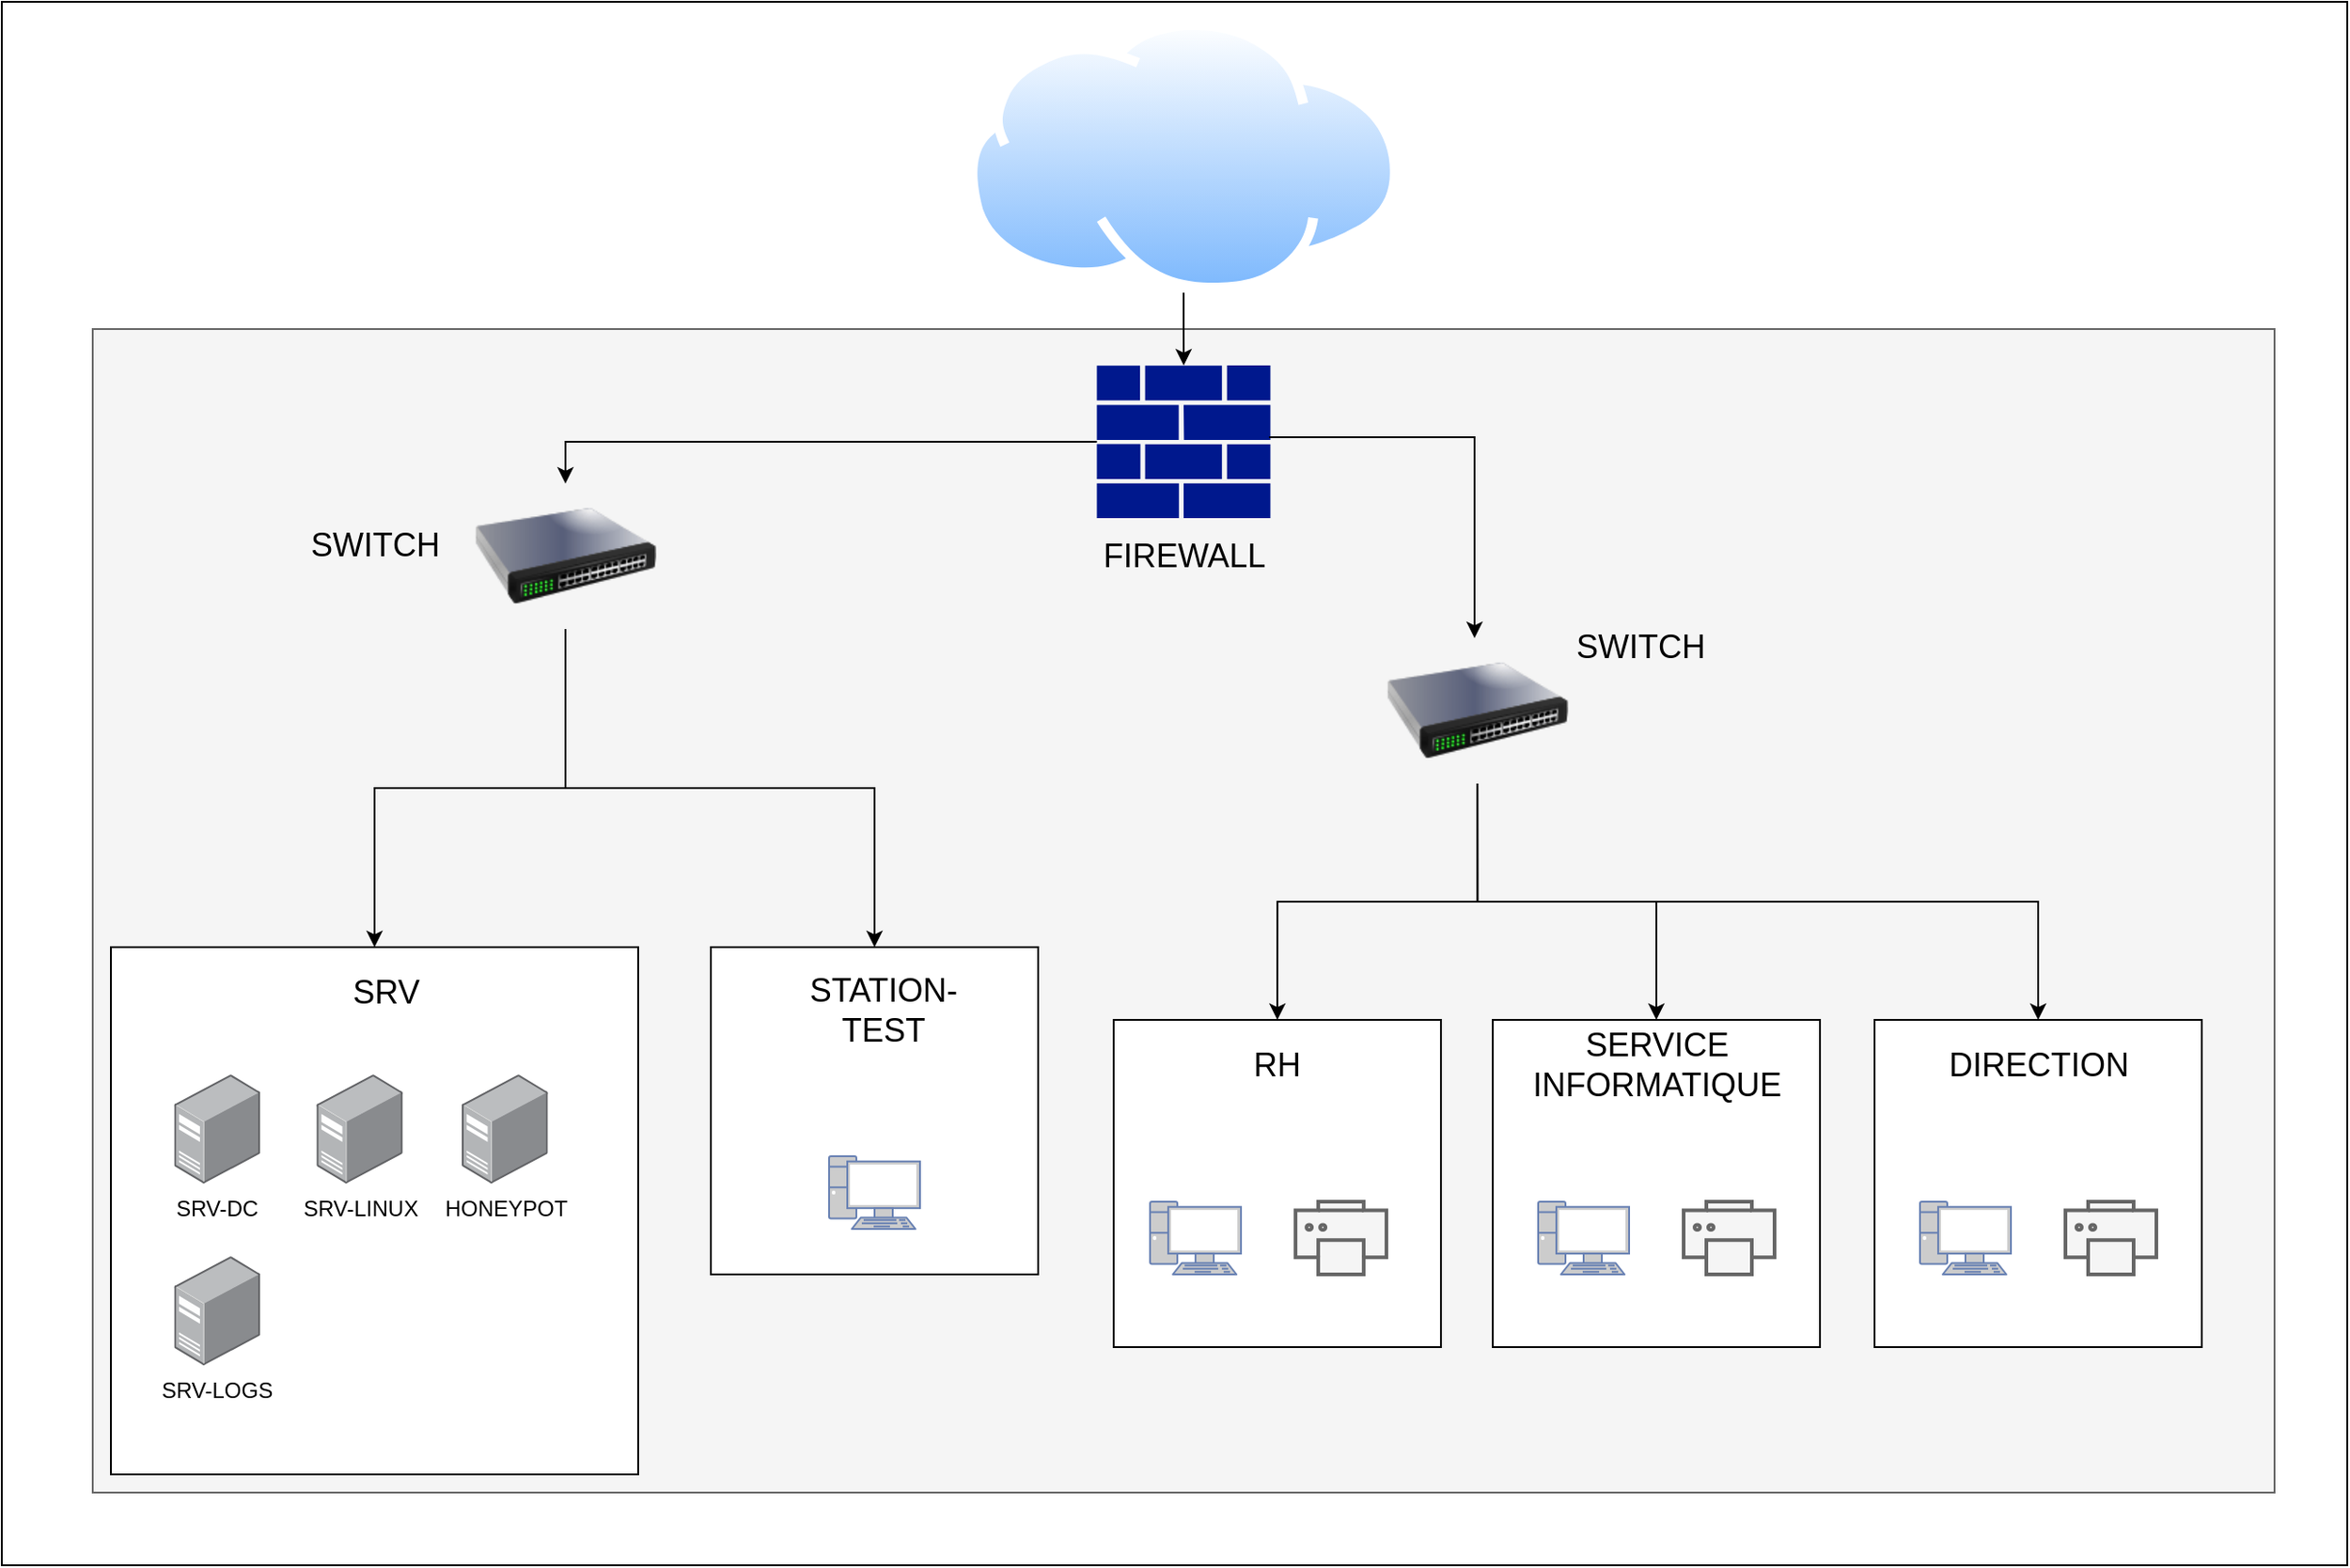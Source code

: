 <mxfile version="24.6.4" type="google">
  <diagram name="Page-1" id="pSRUUcnSzy8fojyQT8Ka">
    <mxGraphModel grid="1" page="1" gridSize="10" guides="1" tooltips="1" connect="1" arrows="1" fold="1" pageScale="1" pageWidth="827" pageHeight="1169" math="0" shadow="0">
      <root>
        <mxCell id="0" />
        <mxCell id="1" parent="0" />
        <mxCell id="FbwwR4-YEnm6KfEPLVHk-1" value="" style="rounded=0;whiteSpace=wrap;html=1;" vertex="1" parent="1">
          <mxGeometry x="-690" y="130" width="1290" height="860" as="geometry" />
        </mxCell>
        <mxCell id="FbwwR4-YEnm6KfEPLVHk-5" value="" style="rounded=0;whiteSpace=wrap;html=1;fillColor=#f5f5f5;fontColor=#333333;strokeColor=#666666;" vertex="1" parent="1">
          <mxGeometry x="-640" y="310" width="1200" height="640" as="geometry" />
        </mxCell>
        <mxCell id="rZpnh5A8yFDAaO-q1UI5-40" style="edgeStyle=orthogonalEdgeStyle;rounded=0;orthogonalLoop=1;jettySize=auto;html=1;exitX=0.5;exitY=1;exitDx=0;exitDy=0;" edge="1" parent="1" source="FbwwR4-YEnm6KfEPLVHk-8" target="FbwwR4-YEnm6KfEPLVHk-14">
          <mxGeometry relative="1" as="geometry" />
        </mxCell>
        <mxCell id="FbwwR4-YEnm6KfEPLVHk-8" value="" style="image;aspect=fixed;perimeter=ellipsePerimeter;html=1;align=center;shadow=0;dashed=0;spacingTop=3;image=img/lib/active_directory/internet_cloud.svg;" vertex="1" parent="1">
          <mxGeometry x="-159.05" y="140" width="238.1" height="150" as="geometry" />
        </mxCell>
        <mxCell id="FbwwR4-YEnm6KfEPLVHk-10" value="" style="whiteSpace=wrap;html=1;aspect=fixed;" vertex="1" parent="1">
          <mxGeometry x="-630" y="650" width="290" height="290" as="geometry" />
        </mxCell>
        <mxCell id="FbwwR4-YEnm6KfEPLVHk-11" value="" style="whiteSpace=wrap;html=1;aspect=fixed;" vertex="1" parent="1">
          <mxGeometry x="-300" y="650" width="180" height="180" as="geometry" />
        </mxCell>
        <mxCell id="FbwwR4-YEnm6KfEPLVHk-12" value="" style="whiteSpace=wrap;html=1;aspect=fixed;" vertex="1" parent="1">
          <mxGeometry x="-78.45" y="690" width="180" height="180" as="geometry" />
        </mxCell>
        <mxCell id="FbwwR4-YEnm6KfEPLVHk-13" value="" style="whiteSpace=wrap;html=1;aspect=fixed;" vertex="1" parent="1">
          <mxGeometry x="130" y="690" width="180" height="180" as="geometry" />
        </mxCell>
        <mxCell id="rZpnh5A8yFDAaO-q1UI5-34" style="edgeStyle=orthogonalEdgeStyle;rounded=0;orthogonalLoop=1;jettySize=auto;html=1;exitX=0;exitY=0.5;exitDx=0;exitDy=0;exitPerimeter=0;entryX=0.5;entryY=0;entryDx=0;entryDy=0;" edge="1" parent="1" source="FbwwR4-YEnm6KfEPLVHk-14" target="rZpnh5A8yFDAaO-q1UI5-17">
          <mxGeometry relative="1" as="geometry" />
        </mxCell>
        <mxCell id="FbwwR4-YEnm6KfEPLVHk-14" value="" style="sketch=0;aspect=fixed;pointerEvents=1;shadow=0;dashed=0;html=1;strokeColor=none;labelPosition=center;verticalLabelPosition=bottom;verticalAlign=top;align=center;fillColor=#00188D;shape=mxgraph.mscae.enterprise.firewall" vertex="1" parent="1">
          <mxGeometry x="-87.73" y="330" width="95.45" height="84" as="geometry" />
        </mxCell>
        <mxCell id="rZpnh5A8yFDAaO-q1UI5-37" style="edgeStyle=orthogonalEdgeStyle;rounded=0;orthogonalLoop=1;jettySize=auto;html=1;exitX=0.5;exitY=1;exitDx=0;exitDy=0;entryX=0.5;entryY=0;entryDx=0;entryDy=0;" edge="1" parent="1" source="FbwwR4-YEnm6KfEPLVHk-16" target="FbwwR4-YEnm6KfEPLVHk-12">
          <mxGeometry relative="1" as="geometry" />
        </mxCell>
        <mxCell id="rZpnh5A8yFDAaO-q1UI5-38" style="edgeStyle=orthogonalEdgeStyle;rounded=0;orthogonalLoop=1;jettySize=auto;html=1;exitX=0.5;exitY=1;exitDx=0;exitDy=0;entryX=0.5;entryY=0;entryDx=0;entryDy=0;" edge="1" parent="1" source="FbwwR4-YEnm6KfEPLVHk-16" target="rZpnh5A8yFDAaO-q1UI5-14">
          <mxGeometry relative="1" as="geometry" />
        </mxCell>
        <mxCell id="rZpnh5A8yFDAaO-q1UI5-39" style="edgeStyle=orthogonalEdgeStyle;rounded=0;orthogonalLoop=1;jettySize=auto;html=1;exitX=0.5;exitY=1;exitDx=0;exitDy=0;" edge="1" parent="1" source="FbwwR4-YEnm6KfEPLVHk-16" target="FbwwR4-YEnm6KfEPLVHk-13">
          <mxGeometry relative="1" as="geometry" />
        </mxCell>
        <mxCell id="FbwwR4-YEnm6KfEPLVHk-16" value="" style="image;html=1;image=img/lib/clip_art/networking/Switch_128x128.png" vertex="1" parent="1">
          <mxGeometry x="71.55" y="480" width="100" height="80" as="geometry" />
        </mxCell>
        <mxCell id="FbwwR4-YEnm6KfEPLVHk-18" value="" style="fontColor=#0066CC;verticalAlign=top;verticalLabelPosition=bottom;labelPosition=center;align=center;html=1;outlineConnect=0;fillColor=#CCCCCC;strokeColor=#6881B3;gradientColor=none;gradientDirection=north;strokeWidth=2;shape=mxgraph.networks.pc;" vertex="1" parent="1">
          <mxGeometry x="-58.45" y="790" width="50" height="40" as="geometry" />
        </mxCell>
        <mxCell id="FbwwR4-YEnm6KfEPLVHk-19" value="" style="html=1;verticalLabelPosition=bottom;align=center;labelBackgroundColor=#ffffff;verticalAlign=top;strokeWidth=2;strokeColor=#666666;shadow=0;dashed=0;shape=mxgraph.ios7.icons.printer;fillColor=#f5f5f5;fontColor=#333333;" vertex="1" parent="1">
          <mxGeometry x="21.55" y="790" width="50" height="40" as="geometry" />
        </mxCell>
        <mxCell id="FbwwR4-YEnm6KfEPLVHk-20" value="" style="fontColor=#0066CC;verticalAlign=top;verticalLabelPosition=bottom;labelPosition=center;align=center;html=1;outlineConnect=0;fillColor=#CCCCCC;strokeColor=#6881B3;gradientColor=none;gradientDirection=north;strokeWidth=2;shape=mxgraph.networks.pc;" vertex="1" parent="1">
          <mxGeometry x="155" y="790" width="50" height="40" as="geometry" />
        </mxCell>
        <mxCell id="FbwwR4-YEnm6KfEPLVHk-21" value="" style="html=1;verticalLabelPosition=bottom;align=center;labelBackgroundColor=#ffffff;verticalAlign=top;strokeWidth=2;strokeColor=#666666;shadow=0;dashed=0;shape=mxgraph.ios7.icons.printer;fillColor=#f5f5f5;fontColor=#333333;" vertex="1" parent="1">
          <mxGeometry x="235" y="790" width="50" height="40" as="geometry" />
        </mxCell>
        <mxCell id="FbwwR4-YEnm6KfEPLVHk-22" value="" style="fontColor=#0066CC;verticalAlign=top;verticalLabelPosition=bottom;labelPosition=center;align=center;html=1;outlineConnect=0;fillColor=#CCCCCC;strokeColor=#6881B3;gradientColor=none;gradientDirection=north;strokeWidth=2;shape=mxgraph.networks.pc;" vertex="1" parent="1">
          <mxGeometry x="-235" y="765" width="50" height="40" as="geometry" />
        </mxCell>
        <mxCell id="rZpnh5A8yFDAaO-q1UI5-1" style="edgeStyle=orthogonalEdgeStyle;rounded=0;orthogonalLoop=1;jettySize=auto;html=1;exitX=0.992;exitY=0.47;exitDx=0;exitDy=0;exitPerimeter=0;" edge="1" parent="1" source="FbwwR4-YEnm6KfEPLVHk-14" target="FbwwR4-YEnm6KfEPLVHk-16">
          <mxGeometry relative="1" as="geometry">
            <mxPoint x="10" y="370" as="sourcePoint" />
            <mxPoint x="279" y="544" as="targetPoint" />
            <Array as="points">
              <mxPoint x="120" y="369" />
            </Array>
          </mxGeometry>
        </mxCell>
        <mxCell id="rZpnh5A8yFDAaO-q1UI5-4" value="SRV-DC" style="image;points=[];aspect=fixed;html=1;align=center;shadow=0;dashed=0;image=img/lib/allied_telesis/computer_and_terminals/Server_Desktop.svg;" vertex="1" parent="1">
          <mxGeometry x="-595.22" y="720" width="47.33" height="60" as="geometry" />
        </mxCell>
        <mxCell id="rZpnh5A8yFDAaO-q1UI5-8" value="&lt;font style=&quot;font-size: 18px;&quot;&gt;SRV&lt;/font&gt;" style="text;html=1;align=center;verticalAlign=middle;whiteSpace=wrap;rounded=0;" vertex="1" parent="1">
          <mxGeometry x="-516.89" y="660" width="76.89" height="30" as="geometry" />
        </mxCell>
        <mxCell id="rZpnh5A8yFDAaO-q1UI5-9" value="&lt;span style=&quot;font-size: 18px;&quot;&gt;SWITCH&lt;/span&gt;" style="text;html=1;align=center;verticalAlign=middle;whiteSpace=wrap;rounded=0;" vertex="1" parent="1">
          <mxGeometry x="-523.45" y="414" width="76.89" height="30" as="geometry" />
        </mxCell>
        <mxCell id="rZpnh5A8yFDAaO-q1UI5-10" value="&lt;span style=&quot;font-size: 18px;&quot;&gt;SWITCH&lt;/span&gt;" style="text;html=1;align=center;verticalAlign=middle;whiteSpace=wrap;rounded=0;" vertex="1" parent="1">
          <mxGeometry x="173.11" y="470" width="76.89" height="30" as="geometry" />
        </mxCell>
        <mxCell id="rZpnh5A8yFDAaO-q1UI5-11" value="&lt;span style=&quot;font-size: 18px;&quot;&gt;FIREWALL&lt;/span&gt;" style="text;html=1;align=center;verticalAlign=middle;whiteSpace=wrap;rounded=0;" vertex="1" parent="1">
          <mxGeometry x="-78.45" y="420" width="76.89" height="30" as="geometry" />
        </mxCell>
        <mxCell id="rZpnh5A8yFDAaO-q1UI5-14" value="" style="whiteSpace=wrap;html=1;aspect=fixed;" vertex="1" parent="1">
          <mxGeometry x="340" y="690" width="180" height="180" as="geometry" />
        </mxCell>
        <mxCell id="rZpnh5A8yFDAaO-q1UI5-15" value="" style="fontColor=#0066CC;verticalAlign=top;verticalLabelPosition=bottom;labelPosition=center;align=center;html=1;outlineConnect=0;fillColor=#CCCCCC;strokeColor=#6881B3;gradientColor=none;gradientDirection=north;strokeWidth=2;shape=mxgraph.networks.pc;" vertex="1" parent="1">
          <mxGeometry x="365" y="790" width="50" height="40" as="geometry" />
        </mxCell>
        <mxCell id="rZpnh5A8yFDAaO-q1UI5-16" value="" style="html=1;verticalLabelPosition=bottom;align=center;labelBackgroundColor=#ffffff;verticalAlign=top;strokeWidth=2;strokeColor=#666666;shadow=0;dashed=0;shape=mxgraph.ios7.icons.printer;fillColor=#f5f5f5;fontColor=#333333;" vertex="1" parent="1">
          <mxGeometry x="445" y="790" width="50" height="40" as="geometry" />
        </mxCell>
        <mxCell id="rZpnh5A8yFDAaO-q1UI5-35" style="edgeStyle=orthogonalEdgeStyle;rounded=0;orthogonalLoop=1;jettySize=auto;html=1;exitX=0.5;exitY=1;exitDx=0;exitDy=0;entryX=0.5;entryY=0;entryDx=0;entryDy=0;" edge="1" parent="1" source="rZpnh5A8yFDAaO-q1UI5-17" target="FbwwR4-YEnm6KfEPLVHk-10">
          <mxGeometry relative="1" as="geometry" />
        </mxCell>
        <mxCell id="rZpnh5A8yFDAaO-q1UI5-36" style="edgeStyle=orthogonalEdgeStyle;rounded=0;orthogonalLoop=1;jettySize=auto;html=1;exitX=0.5;exitY=1;exitDx=0;exitDy=0;entryX=0.5;entryY=0;entryDx=0;entryDy=0;" edge="1" parent="1" source="rZpnh5A8yFDAaO-q1UI5-17" target="FbwwR4-YEnm6KfEPLVHk-11">
          <mxGeometry relative="1" as="geometry" />
        </mxCell>
        <mxCell id="rZpnh5A8yFDAaO-q1UI5-17" value="" style="image;html=1;image=img/lib/clip_art/networking/Switch_128x128.png" vertex="1" parent="1">
          <mxGeometry x="-430" y="395" width="100" height="80" as="geometry" />
        </mxCell>
        <mxCell id="rZpnh5A8yFDAaO-q1UI5-26" value="&lt;span style=&quot;font-size: 18px;&quot;&gt;DIRECTION&lt;/span&gt;" style="text;html=1;align=center;verticalAlign=middle;whiteSpace=wrap;rounded=0;" vertex="1" parent="1">
          <mxGeometry x="391.56" y="700" width="76.89" height="30" as="geometry" />
        </mxCell>
        <mxCell id="rZpnh5A8yFDAaO-q1UI5-27" value="&lt;span style=&quot;font-size: 18px;&quot;&gt;SERVICE&lt;/span&gt;&lt;div&gt;&lt;span style=&quot;font-size: 18px;&quot;&gt;INFORMATIQUE&lt;/span&gt;&lt;/div&gt;" style="text;html=1;align=center;verticalAlign=middle;whiteSpace=wrap;rounded=0;" vertex="1" parent="1">
          <mxGeometry x="181.56" y="700" width="76.89" height="30" as="geometry" />
        </mxCell>
        <mxCell id="rZpnh5A8yFDAaO-q1UI5-28" value="&lt;span style=&quot;font-size: 18px;&quot;&gt;R&lt;/span&gt;&lt;span style=&quot;color: rgba(0, 0, 0, 0); font-family: monospace; font-size: 0px; text-align: start; text-wrap: nowrap;&quot;&gt;%3CmxGraphModel%3E%3Croot%3E%3CmxCell%20id%3D%220%22%2F%3E%3CmxCell%20id%3D%221%22%20parent%3D%220%22%2F%3E%3CmxCell%20id%3D%222%22%20value%3D%22%26lt%3Bfont%20style%3D%26quot%3Bfont-size%3A%2018px%3B%26quot%3B%26gt%3BSRV%26lt%3B%2Ffont%26gt%3B%22%20style%3D%22text%3Bhtml%3D1%3Balign%3Dcenter%3BverticalAlign%3Dmiddle%3BwhiteSpace%3Dwrap%3Brounded%3D0%3B%22%20vertex%3D%221%22%20parent%3D%221%22%3E%3CmxGeometry%20x%3D%22-496.89%22%20y%3D%22590%22%20width%3D%2276.89%22%20height%3D%2230%22%20as%3D%22geometry%22%2F%3E%3C%2FmxCell%3E%3C%2Froot%3E%3C%2FmxGraphModel%3E&lt;/span&gt;&lt;span style=&quot;font-size: 18px;&quot;&gt;H&lt;/span&gt;&lt;span style=&quot;color: rgba(0, 0, 0, 0); font-family: monospace; font-size: 0px; text-align: start; text-wrap: nowrap;&quot;&gt;%3CmxGraphModel%3E%3Croot%3E%3CmxCell%20id%3D%220%22%2F%3E%3CmxCell%20id%3D%221%22%20parent%3D%220%22%2F%3E%3CmxCell%20id%3D%222%22%20value%3D%22%26lt%3Bfont%20style%3D%26quot%3Bfont-size%3A%2018px%3B%26quot%3B%26gt%3BSRV%26lt%3B%2Ffont%26gt%3B%22%20style%3D%22text%3Bhtml%3D1%3Balign%3Dcenter%3BverticalAlign%3Dmiddle%3BwhiteSpace%3Dwrap%3Brounded%3D0%3B%22%20vertex%3D%221%22%20parent%3D%221%22%3E%3CmxGeometry%20x%3D%22-496.89%22%20y%3D%22590%22%20width%3D%2276.89%22%20height%3D%2230%22%20as%3D%22geometry%22%2F%3E%3C%2FmxCell%3E%3C%2Froot%3E%3C%2FmxGraphModel%3E&lt;/span&gt;" style="text;html=1;align=center;verticalAlign=middle;whiteSpace=wrap;rounded=0;" vertex="1" parent="1">
          <mxGeometry x="-26.89" y="700" width="76.89" height="30" as="geometry" />
        </mxCell>
        <mxCell id="rZpnh5A8yFDAaO-q1UI5-29" value="&lt;span style=&quot;font-size: 18px;&quot;&gt;STATION-&lt;/span&gt;&lt;div&gt;&lt;span style=&quot;font-size: 18px;&quot;&gt;TEST&lt;/span&gt;&lt;/div&gt;" style="text;html=1;align=center;verticalAlign=middle;whiteSpace=wrap;rounded=0;" vertex="1" parent="1">
          <mxGeometry x="-280" y="670" width="150" height="30" as="geometry" />
        </mxCell>
        <mxCell id="rZpnh5A8yFDAaO-q1UI5-32" value="SRV-LINUX&lt;div&gt;&lt;br&gt;&lt;/div&gt;" style="image;points=[];aspect=fixed;html=1;align=center;shadow=0;dashed=0;image=img/lib/allied_telesis/computer_and_terminals/Server_Desktop.svg;" vertex="1" parent="1">
          <mxGeometry x="-516.89" y="720" width="47.33" height="60" as="geometry" />
        </mxCell>
        <mxCell id="rZpnh5A8yFDAaO-q1UI5-41" value="&lt;div&gt;HONEYPOT&lt;/div&gt;" style="image;points=[];aspect=fixed;html=1;align=center;shadow=0;dashed=0;image=img/lib/allied_telesis/computer_and_terminals/Server_Desktop.svg;" vertex="1" parent="1">
          <mxGeometry x="-437" y="720" width="47.33" height="60" as="geometry" />
        </mxCell>
        <mxCell id="rZpnh5A8yFDAaO-q1UI5-42" value="&lt;div&gt;SRV-LOGS&lt;/div&gt;&lt;div&gt;&lt;br&gt;&lt;/div&gt;" style="image;points=[];aspect=fixed;html=1;align=center;shadow=0;dashed=0;image=img/lib/allied_telesis/computer_and_terminals/Server_Desktop.svg;" vertex="1" parent="1">
          <mxGeometry x="-595.22" y="820" width="47.33" height="60" as="geometry" />
        </mxCell>
      </root>
    </mxGraphModel>
  </diagram>
</mxfile>
